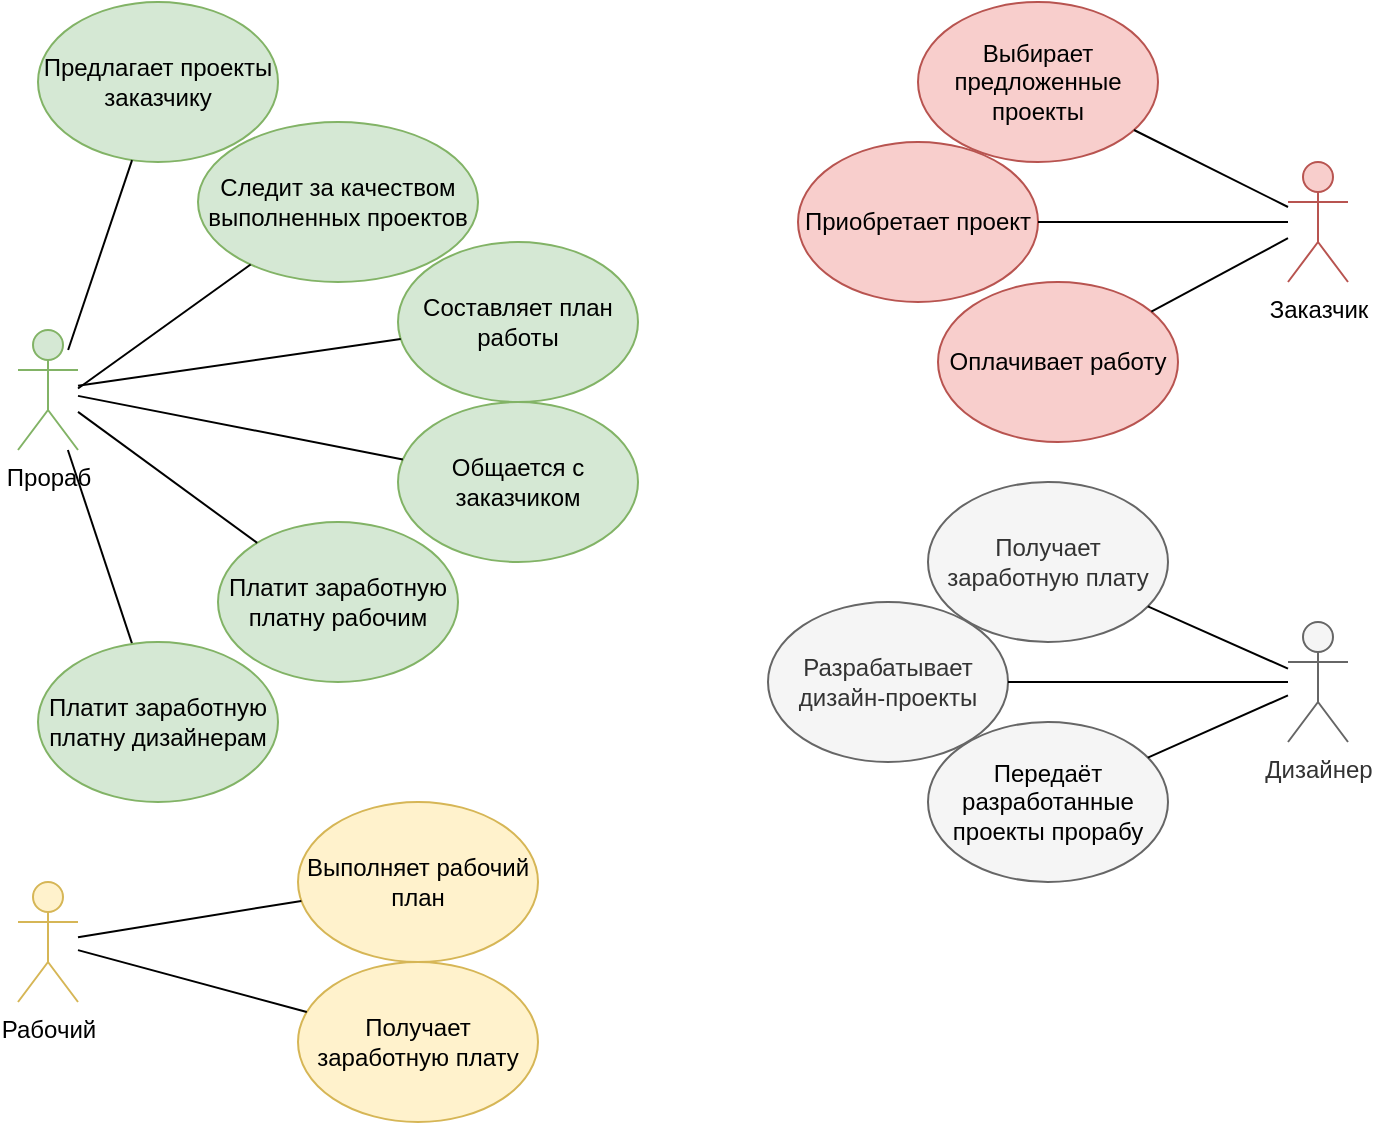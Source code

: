 <mxfile version="15.3.0" type="github">
  <diagram id="XQ1qFykJq0oOS6wbcltK" name="Page-1">
    <mxGraphModel dx="1221" dy="582" grid="1" gridSize="10" guides="1" tooltips="1" connect="1" arrows="1" fold="1" page="1" pageScale="1" pageWidth="827" pageHeight="1169" math="0" shadow="0">
      <root>
        <mxCell id="0" />
        <mxCell id="1" parent="0" />
        <mxCell id="Kpir1o8mjc8HMpxwVTUb-37" value="&lt;span&gt;Предлагает проекты заказчику&lt;/span&gt;" style="ellipse;whiteSpace=wrap;html=1;rounded=1;glass=0;sketch=0;strokeColor=#82b366;fillColor=#d5e8d4;" parent="1" vertex="1">
          <mxGeometry x="80" y="50" width="120" height="80" as="geometry" />
        </mxCell>
        <mxCell id="Kpir1o8mjc8HMpxwVTUb-38" value="&lt;span&gt;Следит за качеством выполненных проектов&lt;/span&gt;" style="ellipse;whiteSpace=wrap;html=1;rounded=1;glass=0;sketch=0;strokeColor=#82b366;fillColor=#d5e8d4;" parent="1" vertex="1">
          <mxGeometry x="160" y="110" width="140" height="80" as="geometry" />
        </mxCell>
        <mxCell id="Kpir1o8mjc8HMpxwVTUb-39" value="&lt;span&gt;Составляет план работы&lt;/span&gt;" style="ellipse;whiteSpace=wrap;html=1;rounded=1;glass=0;sketch=0;strokeColor=#82b366;fillColor=#d5e8d4;" parent="1" vertex="1">
          <mxGeometry x="260" y="170" width="120" height="80" as="geometry" />
        </mxCell>
        <mxCell id="Kpir1o8mjc8HMpxwVTUb-41" value="&lt;span&gt;Общается с заказчиком&lt;/span&gt;" style="ellipse;whiteSpace=wrap;html=1;rounded=1;glass=0;sketch=0;strokeColor=#82b366;fillColor=#d5e8d4;" parent="1" vertex="1">
          <mxGeometry x="260" y="250" width="120" height="80" as="geometry" />
        </mxCell>
        <mxCell id="Kpir1o8mjc8HMpxwVTUb-43" value="&lt;span&gt;Платит заработную платну рабочим &lt;br&gt;&lt;/span&gt;" style="ellipse;whiteSpace=wrap;html=1;rounded=1;glass=0;sketch=0;strokeColor=#82b366;fillColor=#d5e8d4;" parent="1" vertex="1">
          <mxGeometry x="170" y="310" width="120" height="80" as="geometry" />
        </mxCell>
        <mxCell id="Kpir1o8mjc8HMpxwVTUb-44" value="&lt;span&gt;Выполняет рабочий план&lt;/span&gt;" style="ellipse;whiteSpace=wrap;html=1;rounded=1;glass=0;sketch=0;strokeColor=#d6b656;fillColor=#fff2cc;" parent="1" vertex="1">
          <mxGeometry x="210" y="450" width="120" height="80" as="geometry" />
        </mxCell>
        <mxCell id="Kpir1o8mjc8HMpxwVTUb-45" value="&lt;span&gt;Получает заработную плату&lt;/span&gt;" style="ellipse;whiteSpace=wrap;html=1;rounded=1;glass=0;sketch=0;strokeColor=#d6b656;fillColor=#fff2cc;" parent="1" vertex="1">
          <mxGeometry x="210" y="530" width="120" height="80" as="geometry" />
        </mxCell>
        <mxCell id="Kpir1o8mjc8HMpxwVTUb-46" value="&lt;span&gt;Выбирает предложенные проекты&lt;/span&gt;" style="ellipse;whiteSpace=wrap;html=1;rounded=1;glass=0;sketch=0;strokeColor=#b85450;fillColor=#f8cecc;" parent="1" vertex="1">
          <mxGeometry x="520" y="50" width="120" height="80" as="geometry" />
        </mxCell>
        <mxCell id="Kpir1o8mjc8HMpxwVTUb-47" value="&lt;span&gt;Приобретает проект&lt;/span&gt;" style="ellipse;whiteSpace=wrap;html=1;rounded=1;glass=0;sketch=0;strokeColor=#b85450;fillColor=#f8cecc;" parent="1" vertex="1">
          <mxGeometry x="460" y="120" width="120" height="80" as="geometry" />
        </mxCell>
        <mxCell id="Kpir1o8mjc8HMpxwVTUb-48" value="&lt;span&gt;Оплачивает работу&lt;/span&gt;" style="ellipse;whiteSpace=wrap;html=1;rounded=1;glass=0;sketch=0;strokeColor=#b85450;fillColor=#f8cecc;" parent="1" vertex="1">
          <mxGeometry x="530" y="190" width="120" height="80" as="geometry" />
        </mxCell>
        <mxCell id="Kpir1o8mjc8HMpxwVTUb-49" value="&lt;span&gt;Получает заработную плату&lt;/span&gt;" style="ellipse;whiteSpace=wrap;html=1;rounded=1;glass=0;sketch=0;fillColor=#f5f5f5;strokeColor=#666666;fontColor=#333333;" parent="1" vertex="1">
          <mxGeometry x="525" y="290" width="120" height="80" as="geometry" />
        </mxCell>
        <mxCell id="Kpir1o8mjc8HMpxwVTUb-50" value="&lt;span&gt;Разрабатывает дизайн-проекты&lt;/span&gt;" style="ellipse;whiteSpace=wrap;html=1;rounded=1;glass=0;sketch=0;fillColor=#f5f5f5;strokeColor=#666666;fontColor=#333333;" parent="1" vertex="1">
          <mxGeometry x="445" y="350" width="120" height="80" as="geometry" />
        </mxCell>
        <mxCell id="Kpir1o8mjc8HMpxwVTUb-51" value="&lt;span style=&quot;color: rgb(0 , 0 , 0)&quot;&gt;Передаёт разработанные проекты прорабу&lt;/span&gt;" style="ellipse;whiteSpace=wrap;html=1;rounded=1;glass=0;sketch=0;strokeColor=#666666;fillColor=#f5f5f5;fontColor=#333333;" parent="1" vertex="1">
          <mxGeometry x="525" y="410" width="120" height="80" as="geometry" />
        </mxCell>
        <mxCell id="dR1OVEYBxEX-2KLRKlJh-6" style="rounded=0;orthogonalLoop=1;jettySize=auto;html=1;endArrow=none;endFill=0;" edge="1" parent="1" target="Kpir1o8mjc8HMpxwVTUb-37">
          <mxGeometry relative="1" as="geometry">
            <mxPoint x="95.061" y="224" as="sourcePoint" />
          </mxGeometry>
        </mxCell>
        <mxCell id="dR1OVEYBxEX-2KLRKlJh-7" style="edgeStyle=none;rounded=0;orthogonalLoop=1;jettySize=auto;html=1;endArrow=none;endFill=0;" edge="1" parent="1" target="Kpir1o8mjc8HMpxwVTUb-38">
          <mxGeometry relative="1" as="geometry">
            <mxPoint x="100" y="243.241" as="sourcePoint" />
          </mxGeometry>
        </mxCell>
        <mxCell id="dR1OVEYBxEX-2KLRKlJh-8" style="edgeStyle=none;rounded=0;orthogonalLoop=1;jettySize=auto;html=1;endArrow=none;endFill=0;" edge="1" parent="1" source="dR1OVEYBxEX-2KLRKlJh-1" target="Kpir1o8mjc8HMpxwVTUb-39">
          <mxGeometry relative="1" as="geometry" />
        </mxCell>
        <mxCell id="dR1OVEYBxEX-2KLRKlJh-9" style="edgeStyle=none;rounded=0;orthogonalLoop=1;jettySize=auto;html=1;endArrow=none;endFill=0;" edge="1" parent="1" source="dR1OVEYBxEX-2KLRKlJh-1" target="Kpir1o8mjc8HMpxwVTUb-41">
          <mxGeometry relative="1" as="geometry" />
        </mxCell>
        <mxCell id="dR1OVEYBxEX-2KLRKlJh-10" style="edgeStyle=none;rounded=0;orthogonalLoop=1;jettySize=auto;html=1;endArrow=none;endFill=0;" edge="1" parent="1" source="dR1OVEYBxEX-2KLRKlJh-1" target="Kpir1o8mjc8HMpxwVTUb-43">
          <mxGeometry relative="1" as="geometry" />
        </mxCell>
        <mxCell id="dR1OVEYBxEX-2KLRKlJh-12" style="edgeStyle=none;rounded=0;orthogonalLoop=1;jettySize=auto;html=1;endArrow=none;endFill=0;" edge="1" parent="1" source="dR1OVEYBxEX-2KLRKlJh-1" target="dR1OVEYBxEX-2KLRKlJh-11">
          <mxGeometry relative="1" as="geometry" />
        </mxCell>
        <mxCell id="dR1OVEYBxEX-2KLRKlJh-1" value="Прораб" style="shape=umlActor;verticalLabelPosition=bottom;verticalAlign=top;html=1;outlineConnect=0;fillColor=#d5e8d4;strokeColor=#82b366;" vertex="1" parent="1">
          <mxGeometry x="70" y="214" width="30" height="60" as="geometry" />
        </mxCell>
        <mxCell id="dR1OVEYBxEX-2KLRKlJh-13" style="edgeStyle=none;rounded=0;orthogonalLoop=1;jettySize=auto;html=1;endArrow=none;endFill=0;" edge="1" parent="1" source="dR1OVEYBxEX-2KLRKlJh-2" target="Kpir1o8mjc8HMpxwVTUb-46">
          <mxGeometry relative="1" as="geometry" />
        </mxCell>
        <mxCell id="dR1OVEYBxEX-2KLRKlJh-14" style="edgeStyle=none;rounded=0;orthogonalLoop=1;jettySize=auto;html=1;endArrow=none;endFill=0;" edge="1" parent="1" source="dR1OVEYBxEX-2KLRKlJh-2" target="Kpir1o8mjc8HMpxwVTUb-47">
          <mxGeometry relative="1" as="geometry" />
        </mxCell>
        <mxCell id="dR1OVEYBxEX-2KLRKlJh-15" style="edgeStyle=none;rounded=0;orthogonalLoop=1;jettySize=auto;html=1;endArrow=none;endFill=0;" edge="1" parent="1" source="dR1OVEYBxEX-2KLRKlJh-2" target="Kpir1o8mjc8HMpxwVTUb-48">
          <mxGeometry relative="1" as="geometry" />
        </mxCell>
        <mxCell id="dR1OVEYBxEX-2KLRKlJh-2" value="&lt;div&gt;Заказчик&lt;/div&gt;" style="shape=umlActor;verticalLabelPosition=bottom;verticalAlign=top;html=1;outlineConnect=0;fillColor=#f8cecc;strokeColor=#b85450;" vertex="1" parent="1">
          <mxGeometry x="705" y="130" width="30" height="60" as="geometry" />
        </mxCell>
        <mxCell id="dR1OVEYBxEX-2KLRKlJh-19" style="edgeStyle=none;rounded=0;orthogonalLoop=1;jettySize=auto;html=1;endArrow=none;endFill=0;" edge="1" parent="1" source="dR1OVEYBxEX-2KLRKlJh-3" target="Kpir1o8mjc8HMpxwVTUb-44">
          <mxGeometry relative="1" as="geometry" />
        </mxCell>
        <mxCell id="dR1OVEYBxEX-2KLRKlJh-20" style="edgeStyle=none;rounded=0;orthogonalLoop=1;jettySize=auto;html=1;endArrow=none;endFill=0;" edge="1" parent="1" source="dR1OVEYBxEX-2KLRKlJh-3" target="Kpir1o8mjc8HMpxwVTUb-45">
          <mxGeometry relative="1" as="geometry" />
        </mxCell>
        <mxCell id="dR1OVEYBxEX-2KLRKlJh-3" value="Рабочий" style="shape=umlActor;verticalLabelPosition=bottom;verticalAlign=top;html=1;outlineConnect=0;fillColor=#fff2cc;strokeColor=#d6b656;" vertex="1" parent="1">
          <mxGeometry x="70" y="490" width="30" height="60" as="geometry" />
        </mxCell>
        <mxCell id="dR1OVEYBxEX-2KLRKlJh-16" style="edgeStyle=none;rounded=0;orthogonalLoop=1;jettySize=auto;html=1;endArrow=none;endFill=0;" edge="1" parent="1" source="dR1OVEYBxEX-2KLRKlJh-4" target="Kpir1o8mjc8HMpxwVTUb-49">
          <mxGeometry relative="1" as="geometry" />
        </mxCell>
        <mxCell id="dR1OVEYBxEX-2KLRKlJh-17" style="edgeStyle=none;rounded=0;orthogonalLoop=1;jettySize=auto;html=1;endArrow=none;endFill=0;" edge="1" parent="1" source="dR1OVEYBxEX-2KLRKlJh-4" target="Kpir1o8mjc8HMpxwVTUb-50">
          <mxGeometry relative="1" as="geometry" />
        </mxCell>
        <mxCell id="dR1OVEYBxEX-2KLRKlJh-18" style="edgeStyle=none;rounded=0;orthogonalLoop=1;jettySize=auto;html=1;endArrow=none;endFill=0;" edge="1" parent="1" source="dR1OVEYBxEX-2KLRKlJh-4" target="Kpir1o8mjc8HMpxwVTUb-51">
          <mxGeometry relative="1" as="geometry" />
        </mxCell>
        <mxCell id="dR1OVEYBxEX-2KLRKlJh-4" value="Дизайнер" style="shape=umlActor;verticalLabelPosition=bottom;verticalAlign=top;html=1;outlineConnect=0;fillColor=#f5f5f5;strokeColor=#666666;fontColor=#333333;" vertex="1" parent="1">
          <mxGeometry x="705" y="360" width="30" height="60" as="geometry" />
        </mxCell>
        <mxCell id="dR1OVEYBxEX-2KLRKlJh-11" value="&lt;span&gt;Платит заработную платну дизайнерам&lt;/span&gt;" style="ellipse;whiteSpace=wrap;html=1;rounded=1;glass=0;sketch=0;strokeColor=#82b366;fillColor=#d5e8d4;" vertex="1" parent="1">
          <mxGeometry x="80" y="370" width="120" height="80" as="geometry" />
        </mxCell>
      </root>
    </mxGraphModel>
  </diagram>
</mxfile>
